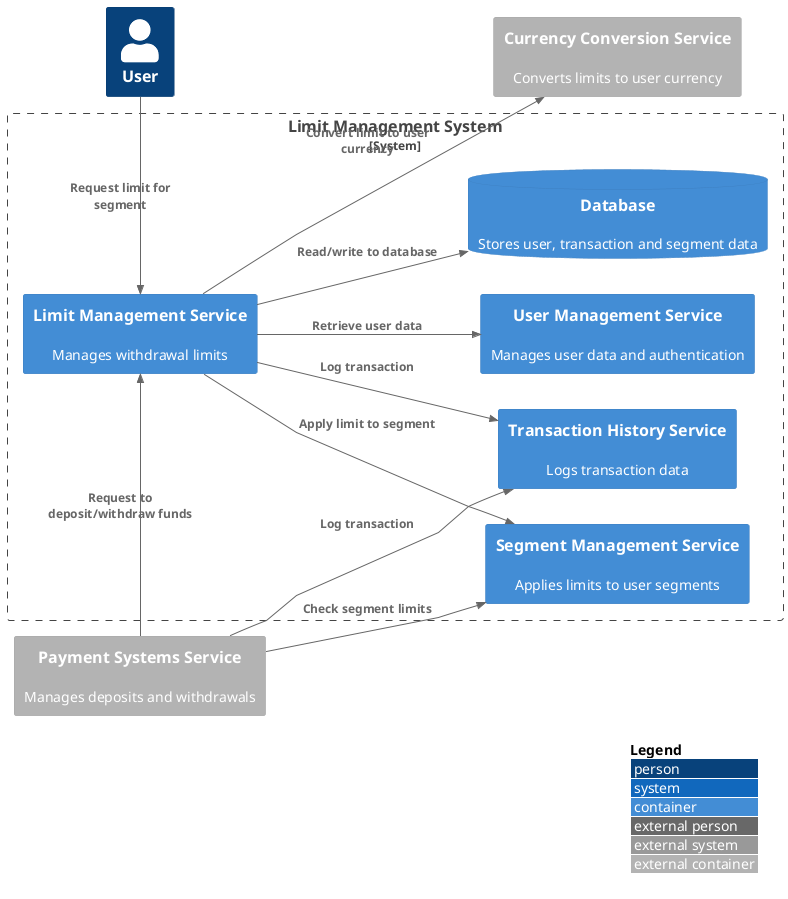 @startuml
!include <C4/C4_Container>

skinparam wrapWidth 300
skinparam linetype polyline

LAYOUT_WITH_LEGEND()
LAYOUT_LANDSCAPE()

Person(User, "User")

System_Boundary(system, "Limit Management System") {
  Container(LimitService, "Limit Management Service", "", "Manages withdrawal limits")
  Container(UserService, "User Management Service", "", "Manages user data and authentication")
  Container(TransactionService, "Transaction History Service", "", "Logs transaction data")
  Container(SegmentService, "Segment Management Service", "", "Applies limits to user segments")
  ContainerDb(DB, "Database", "", "Stores user, transaction and segment data")
}

Container_Ext(PaymentService, "Payment Systems Service", "", "Manages deposits and withdrawals")
Container_Ext(CurrencyService, "Currency Conversion Service", "", "Converts limits to user currency")

Rel_U(User, LimitService, "Request limit for segment")
Rel(LimitService, CurrencyService, "Convert limit to user currency")
Rel(LimitService, UserService, "Retrieve user data")
Rel(LimitService, TransactionService, "Log transaction")
Rel(LimitService, SegmentService, "Apply limit to segment")
Rel(LimitService, DB, "Read/write to database")

Rel_D(PaymentService, LimitService, "Request to deposit/withdraw funds")
Rel_D(PaymentService, TransactionService, "Log transaction")
Rel_D(PaymentService, SegmentService, "Check segment limits")
@enduml